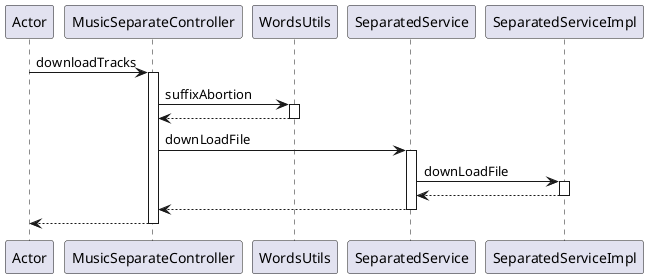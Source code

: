 @startuml
participant Actor
Actor -> MusicSeparateController : downloadTracks
activate MusicSeparateController
MusicSeparateController -> WordsUtils : suffixAbortion
activate WordsUtils
WordsUtils --> MusicSeparateController
deactivate WordsUtils
MusicSeparateController -> SeparatedService : downLoadFile
activate SeparatedService
SeparatedService -> SeparatedServiceImpl : downLoadFile
activate SeparatedServiceImpl
SeparatedServiceImpl --> SeparatedService
deactivate SeparatedServiceImpl
SeparatedService --> MusicSeparateController
deactivate SeparatedService
return
@enduml